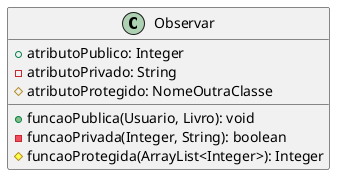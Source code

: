 @startuml

class Observar {
    + atributoPublico: Integer
    - atributoPrivado: String
    # atributoProtegido: NomeOutraClasse

    + funcaoPublica(Usuario, Livro): void
    - funcaoPrivada(Integer, String): boolean
    # funcaoProtegida(ArrayList<Integer>): Integer
}

@enduml